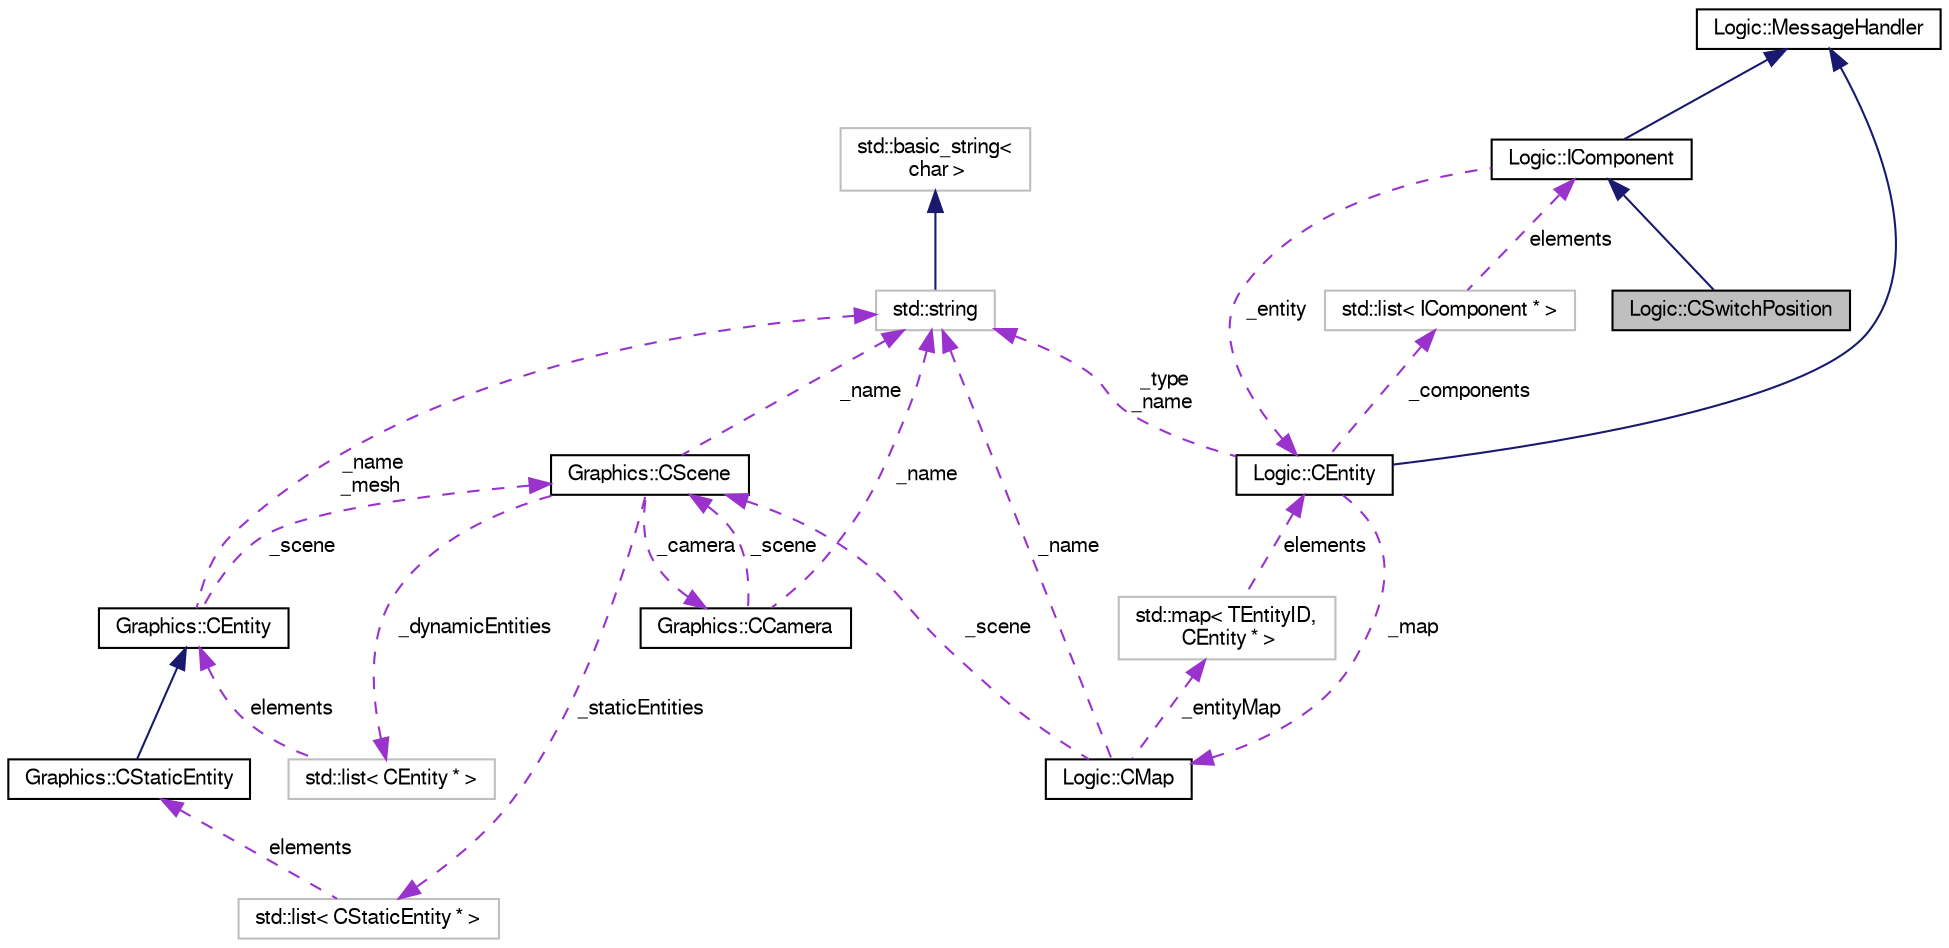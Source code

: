 digraph "Logic::CSwitchPosition"
{
  edge [fontname="FreeSans",fontsize="10",labelfontname="FreeSans",labelfontsize="10"];
  node [fontname="FreeSans",fontsize="10",shape=record];
  Node1 [label="Logic::CSwitchPosition",height=0.2,width=0.4,color="black", fillcolor="grey75", style="filled", fontcolor="black"];
  Node2 -> Node1 [dir="back",color="midnightblue",fontsize="10",style="solid",fontname="FreeSans"];
  Node2 [label="Logic::IComponent",height=0.2,width=0.4,color="black", fillcolor="white", style="filled",URL="$class_logic_1_1_i_component.html",tooltip="Clase base de los componentes que forman las entidades. "];
  Node3 -> Node2 [dir="back",color="midnightblue",fontsize="10",style="solid",fontname="FreeSans"];
  Node3 [label="Logic::MessageHandler",height=0.2,width=0.4,color="black", fillcolor="white", style="filled",URL="$class_logic_1_1_message_handler.html"];
  Node4 -> Node2 [dir="back",color="darkorchid3",fontsize="10",style="dashed",label=" _entity" ,fontname="FreeSans"];
  Node4 [label="Logic::CEntity",height=0.2,width=0.4,color="black", fillcolor="white", style="filled",URL="$class_logic_1_1_c_entity.html",tooltip="Clase que representa una entidad en el entorno virtual. "];
  Node3 -> Node4 [dir="back",color="midnightblue",fontsize="10",style="solid",fontname="FreeSans"];
  Node5 -> Node4 [dir="back",color="darkorchid3",fontsize="10",style="dashed",label=" _components" ,fontname="FreeSans"];
  Node5 [label="std::list\< IComponent * \>",height=0.2,width=0.4,color="grey75", fillcolor="white", style="filled"];
  Node2 -> Node5 [dir="back",color="darkorchid3",fontsize="10",style="dashed",label=" elements" ,fontname="FreeSans"];
  Node6 -> Node4 [dir="back",color="darkorchid3",fontsize="10",style="dashed",label=" _type\n_name" ,fontname="FreeSans"];
  Node6 [label="std::string",height=0.2,width=0.4,color="grey75", fillcolor="white", style="filled",tooltip="STL class. "];
  Node7 -> Node6 [dir="back",color="midnightblue",fontsize="10",style="solid",fontname="FreeSans"];
  Node7 [label="std::basic_string\<\l char \>",height=0.2,width=0.4,color="grey75", fillcolor="white", style="filled",tooltip="STL class. "];
  Node8 -> Node4 [dir="back",color="darkorchid3",fontsize="10",style="dashed",label=" _map" ,fontname="FreeSans"];
  Node8 [label="Logic::CMap",height=0.2,width=0.4,color="black", fillcolor="white", style="filled",URL="$class_logic_1_1_c_map.html",tooltip="Clase que representa un mapa lógico. "];
  Node9 -> Node8 [dir="back",color="darkorchid3",fontsize="10",style="dashed",label=" _scene" ,fontname="FreeSans"];
  Node9 [label="Graphics::CScene",height=0.2,width=0.4,color="black", fillcolor="white", style="filled",URL="$class_graphics_1_1_c_scene.html",tooltip="Clase que controla todos los elementos de una escena. "];
  Node10 -> Node9 [dir="back",color="darkorchid3",fontsize="10",style="dashed",label=" _staticEntities" ,fontname="FreeSans"];
  Node10 [label="std::list\< CStaticEntity * \>",height=0.2,width=0.4,color="grey75", fillcolor="white", style="filled"];
  Node11 -> Node10 [dir="back",color="darkorchid3",fontsize="10",style="dashed",label=" elements" ,fontname="FreeSans"];
  Node11 [label="Graphics::CStaticEntity",height=0.2,width=0.4,color="black", fillcolor="white", style="filled",URL="$class_graphics_1_1_c_static_entity.html",tooltip="Clase que representa una entidad gráfica estática. "];
  Node12 -> Node11 [dir="back",color="midnightblue",fontsize="10",style="solid",fontname="FreeSans"];
  Node12 [label="Graphics::CEntity",height=0.2,width=0.4,color="black", fillcolor="white", style="filled",URL="$class_graphics_1_1_c_entity.html",tooltip="Clase que representa una entidad gráfica. "];
  Node9 -> Node12 [dir="back",color="darkorchid3",fontsize="10",style="dashed",label=" _scene" ,fontname="FreeSans"];
  Node6 -> Node12 [dir="back",color="darkorchid3",fontsize="10",style="dashed",label=" _name\n_mesh" ,fontname="FreeSans"];
  Node13 -> Node9 [dir="back",color="darkorchid3",fontsize="10",style="dashed",label=" _camera" ,fontname="FreeSans"];
  Node13 [label="Graphics::CCamera",height=0.2,width=0.4,color="black", fillcolor="white", style="filled",URL="$class_graphics_1_1_c_camera.html",tooltip="Clase de la cámara extendida basada en Ogre. "];
  Node9 -> Node13 [dir="back",color="darkorchid3",fontsize="10",style="dashed",label=" _scene" ,fontname="FreeSans"];
  Node6 -> Node13 [dir="back",color="darkorchid3",fontsize="10",style="dashed",label=" _name" ,fontname="FreeSans"];
  Node6 -> Node9 [dir="back",color="darkorchid3",fontsize="10",style="dashed",label=" _name" ,fontname="FreeSans"];
  Node14 -> Node9 [dir="back",color="darkorchid3",fontsize="10",style="dashed",label=" _dynamicEntities" ,fontname="FreeSans"];
  Node14 [label="std::list\< CEntity * \>",height=0.2,width=0.4,color="grey75", fillcolor="white", style="filled"];
  Node12 -> Node14 [dir="back",color="darkorchid3",fontsize="10",style="dashed",label=" elements" ,fontname="FreeSans"];
  Node15 -> Node8 [dir="back",color="darkorchid3",fontsize="10",style="dashed",label=" _entityMap" ,fontname="FreeSans"];
  Node15 [label="std::map\< TEntityID,\l CEntity * \>",height=0.2,width=0.4,color="grey75", fillcolor="white", style="filled"];
  Node4 -> Node15 [dir="back",color="darkorchid3",fontsize="10",style="dashed",label=" elements" ,fontname="FreeSans"];
  Node6 -> Node8 [dir="back",color="darkorchid3",fontsize="10",style="dashed",label=" _name" ,fontname="FreeSans"];
}

